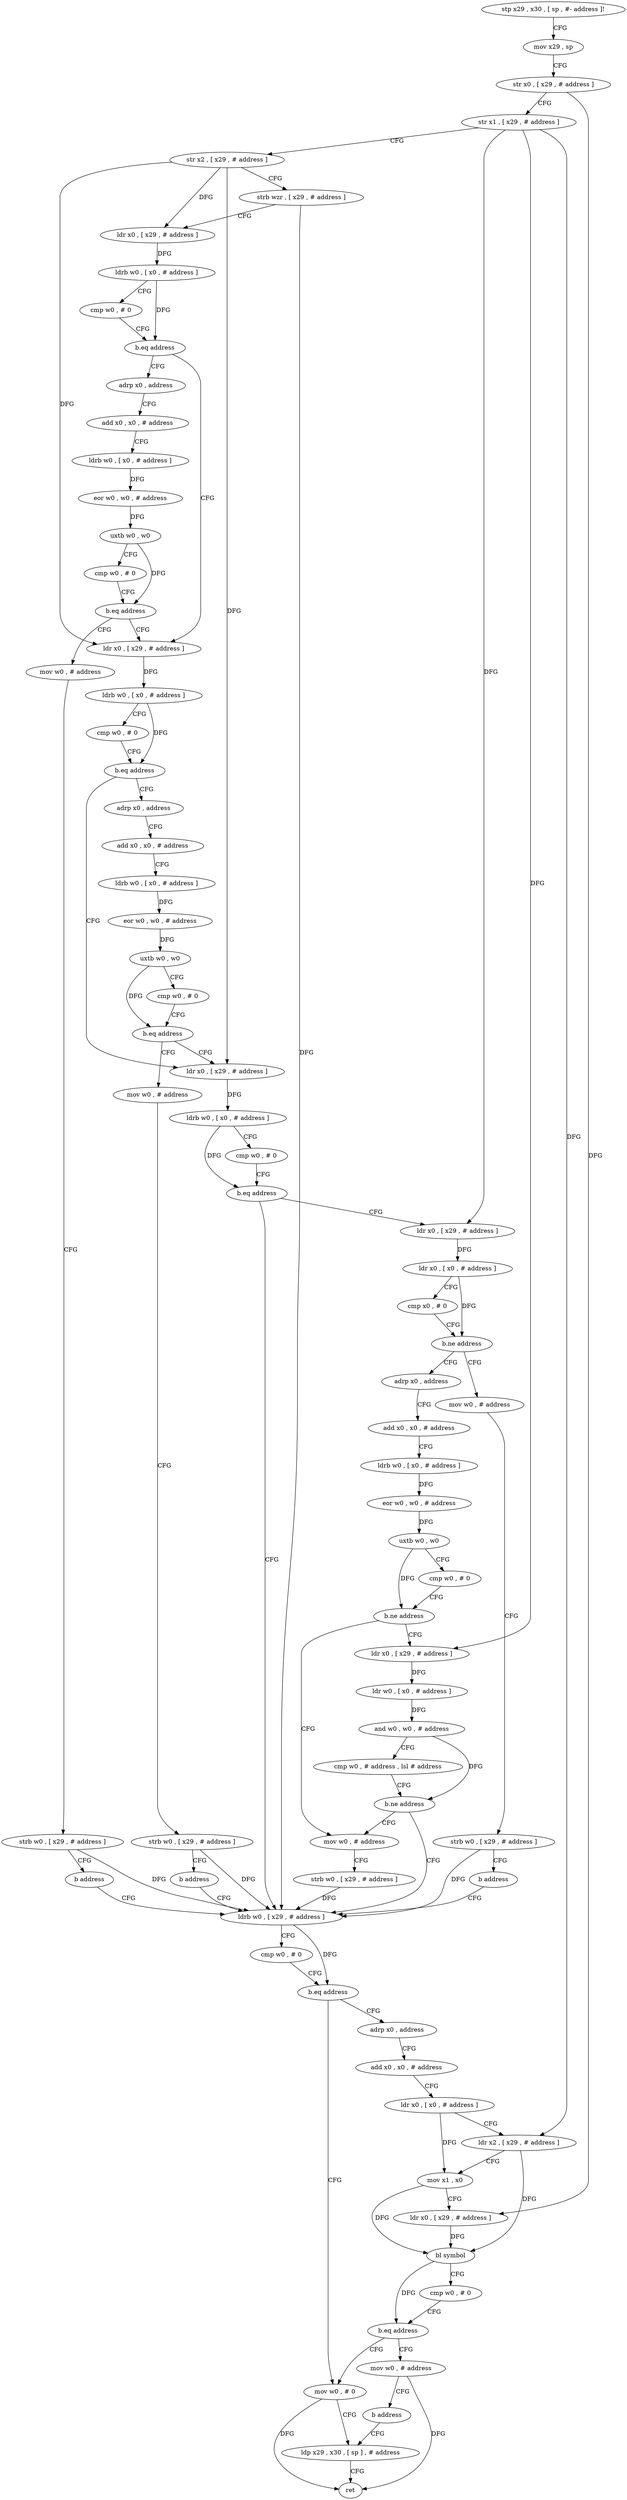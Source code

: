 digraph "func" {
"4242412" [label = "stp x29 , x30 , [ sp , #- address ]!" ]
"4242416" [label = "mov x29 , sp" ]
"4242420" [label = "str x0 , [ x29 , # address ]" ]
"4242424" [label = "str x1 , [ x29 , # address ]" ]
"4242428" [label = "str x2 , [ x29 , # address ]" ]
"4242432" [label = "strb wzr , [ x29 , # address ]" ]
"4242436" [label = "ldr x0 , [ x29 , # address ]" ]
"4242440" [label = "ldrb w0 , [ x0 , # address ]" ]
"4242444" [label = "cmp w0 , # 0" ]
"4242448" [label = "b.eq address" ]
"4242492" [label = "ldr x0 , [ x29 , # address ]" ]
"4242452" [label = "adrp x0 , address" ]
"4242496" [label = "ldrb w0 , [ x0 , # address ]" ]
"4242500" [label = "cmp w0 , # 0" ]
"4242504" [label = "b.eq address" ]
"4242548" [label = "ldr x0 , [ x29 , # address ]" ]
"4242508" [label = "adrp x0 , address" ]
"4242456" [label = "add x0 , x0 , # address" ]
"4242460" [label = "ldrb w0 , [ x0 , # address ]" ]
"4242464" [label = "eor w0 , w0 , # address" ]
"4242468" [label = "uxtb w0 , w0" ]
"4242472" [label = "cmp w0 , # 0" ]
"4242476" [label = "b.eq address" ]
"4242480" [label = "mov w0 , # address" ]
"4242552" [label = "ldrb w0 , [ x0 , # address ]" ]
"4242556" [label = "cmp w0 , # 0" ]
"4242560" [label = "b.eq address" ]
"4242648" [label = "ldrb w0 , [ x29 , # address ]" ]
"4242564" [label = "ldr x0 , [ x29 , # address ]" ]
"4242512" [label = "add x0 , x0 , # address" ]
"4242516" [label = "ldrb w0 , [ x0 , # address ]" ]
"4242520" [label = "eor w0 , w0 , # address" ]
"4242524" [label = "uxtb w0 , w0" ]
"4242528" [label = "cmp w0 , # 0" ]
"4242532" [label = "b.eq address" ]
"4242536" [label = "mov w0 , # address" ]
"4242484" [label = "strb w0 , [ x29 , # address ]" ]
"4242488" [label = "b address" ]
"4242652" [label = "cmp w0 , # 0" ]
"4242656" [label = "b.eq address" ]
"4242704" [label = "mov w0 , # 0" ]
"4242660" [label = "adrp x0 , address" ]
"4242568" [label = "ldr x0 , [ x0 , # address ]" ]
"4242572" [label = "cmp x0 , # 0" ]
"4242576" [label = "b.ne address" ]
"4242592" [label = "adrp x0 , address" ]
"4242580" [label = "mov w0 , # address" ]
"4242540" [label = "strb w0 , [ x29 , # address ]" ]
"4242544" [label = "b address" ]
"4242708" [label = "ldp x29 , x30 , [ sp ] , # address" ]
"4242664" [label = "add x0 , x0 , # address" ]
"4242668" [label = "ldr x0 , [ x0 , # address ]" ]
"4242672" [label = "ldr x2 , [ x29 , # address ]" ]
"4242676" [label = "mov x1 , x0" ]
"4242680" [label = "ldr x0 , [ x29 , # address ]" ]
"4242684" [label = "bl symbol" ]
"4242688" [label = "cmp w0 , # 0" ]
"4242692" [label = "b.eq address" ]
"4242696" [label = "mov w0 , # address" ]
"4242596" [label = "add x0 , x0 , # address" ]
"4242600" [label = "ldrb w0 , [ x0 , # address ]" ]
"4242604" [label = "eor w0 , w0 , # address" ]
"4242608" [label = "uxtb w0 , w0" ]
"4242612" [label = "cmp w0 , # 0" ]
"4242616" [label = "b.ne address" ]
"4242640" [label = "mov w0 , # address" ]
"4242620" [label = "ldr x0 , [ x29 , # address ]" ]
"4242584" [label = "strb w0 , [ x29 , # address ]" ]
"4242588" [label = "b address" ]
"4242700" [label = "b address" ]
"4242644" [label = "strb w0 , [ x29 , # address ]" ]
"4242624" [label = "ldr w0 , [ x0 , # address ]" ]
"4242628" [label = "and w0 , w0 , # address" ]
"4242632" [label = "cmp w0 , # address , lsl # address" ]
"4242636" [label = "b.ne address" ]
"4242712" [label = "ret" ]
"4242412" -> "4242416" [ label = "CFG" ]
"4242416" -> "4242420" [ label = "CFG" ]
"4242420" -> "4242424" [ label = "CFG" ]
"4242420" -> "4242680" [ label = "DFG" ]
"4242424" -> "4242428" [ label = "CFG" ]
"4242424" -> "4242564" [ label = "DFG" ]
"4242424" -> "4242672" [ label = "DFG" ]
"4242424" -> "4242620" [ label = "DFG" ]
"4242428" -> "4242432" [ label = "CFG" ]
"4242428" -> "4242436" [ label = "DFG" ]
"4242428" -> "4242492" [ label = "DFG" ]
"4242428" -> "4242548" [ label = "DFG" ]
"4242432" -> "4242436" [ label = "CFG" ]
"4242432" -> "4242648" [ label = "DFG" ]
"4242436" -> "4242440" [ label = "DFG" ]
"4242440" -> "4242444" [ label = "CFG" ]
"4242440" -> "4242448" [ label = "DFG" ]
"4242444" -> "4242448" [ label = "CFG" ]
"4242448" -> "4242492" [ label = "CFG" ]
"4242448" -> "4242452" [ label = "CFG" ]
"4242492" -> "4242496" [ label = "DFG" ]
"4242452" -> "4242456" [ label = "CFG" ]
"4242496" -> "4242500" [ label = "CFG" ]
"4242496" -> "4242504" [ label = "DFG" ]
"4242500" -> "4242504" [ label = "CFG" ]
"4242504" -> "4242548" [ label = "CFG" ]
"4242504" -> "4242508" [ label = "CFG" ]
"4242548" -> "4242552" [ label = "DFG" ]
"4242508" -> "4242512" [ label = "CFG" ]
"4242456" -> "4242460" [ label = "CFG" ]
"4242460" -> "4242464" [ label = "DFG" ]
"4242464" -> "4242468" [ label = "DFG" ]
"4242468" -> "4242472" [ label = "CFG" ]
"4242468" -> "4242476" [ label = "DFG" ]
"4242472" -> "4242476" [ label = "CFG" ]
"4242476" -> "4242492" [ label = "CFG" ]
"4242476" -> "4242480" [ label = "CFG" ]
"4242480" -> "4242484" [ label = "CFG" ]
"4242552" -> "4242556" [ label = "CFG" ]
"4242552" -> "4242560" [ label = "DFG" ]
"4242556" -> "4242560" [ label = "CFG" ]
"4242560" -> "4242648" [ label = "CFG" ]
"4242560" -> "4242564" [ label = "CFG" ]
"4242648" -> "4242652" [ label = "CFG" ]
"4242648" -> "4242656" [ label = "DFG" ]
"4242564" -> "4242568" [ label = "DFG" ]
"4242512" -> "4242516" [ label = "CFG" ]
"4242516" -> "4242520" [ label = "DFG" ]
"4242520" -> "4242524" [ label = "DFG" ]
"4242524" -> "4242528" [ label = "CFG" ]
"4242524" -> "4242532" [ label = "DFG" ]
"4242528" -> "4242532" [ label = "CFG" ]
"4242532" -> "4242548" [ label = "CFG" ]
"4242532" -> "4242536" [ label = "CFG" ]
"4242536" -> "4242540" [ label = "CFG" ]
"4242484" -> "4242488" [ label = "CFG" ]
"4242484" -> "4242648" [ label = "DFG" ]
"4242488" -> "4242648" [ label = "CFG" ]
"4242652" -> "4242656" [ label = "CFG" ]
"4242656" -> "4242704" [ label = "CFG" ]
"4242656" -> "4242660" [ label = "CFG" ]
"4242704" -> "4242708" [ label = "CFG" ]
"4242704" -> "4242712" [ label = "DFG" ]
"4242660" -> "4242664" [ label = "CFG" ]
"4242568" -> "4242572" [ label = "CFG" ]
"4242568" -> "4242576" [ label = "DFG" ]
"4242572" -> "4242576" [ label = "CFG" ]
"4242576" -> "4242592" [ label = "CFG" ]
"4242576" -> "4242580" [ label = "CFG" ]
"4242592" -> "4242596" [ label = "CFG" ]
"4242580" -> "4242584" [ label = "CFG" ]
"4242540" -> "4242544" [ label = "CFG" ]
"4242540" -> "4242648" [ label = "DFG" ]
"4242544" -> "4242648" [ label = "CFG" ]
"4242708" -> "4242712" [ label = "CFG" ]
"4242664" -> "4242668" [ label = "CFG" ]
"4242668" -> "4242672" [ label = "CFG" ]
"4242668" -> "4242676" [ label = "DFG" ]
"4242672" -> "4242676" [ label = "CFG" ]
"4242672" -> "4242684" [ label = "DFG" ]
"4242676" -> "4242680" [ label = "CFG" ]
"4242676" -> "4242684" [ label = "DFG" ]
"4242680" -> "4242684" [ label = "DFG" ]
"4242684" -> "4242688" [ label = "CFG" ]
"4242684" -> "4242692" [ label = "DFG" ]
"4242688" -> "4242692" [ label = "CFG" ]
"4242692" -> "4242704" [ label = "CFG" ]
"4242692" -> "4242696" [ label = "CFG" ]
"4242696" -> "4242700" [ label = "CFG" ]
"4242696" -> "4242712" [ label = "DFG" ]
"4242596" -> "4242600" [ label = "CFG" ]
"4242600" -> "4242604" [ label = "DFG" ]
"4242604" -> "4242608" [ label = "DFG" ]
"4242608" -> "4242612" [ label = "CFG" ]
"4242608" -> "4242616" [ label = "DFG" ]
"4242612" -> "4242616" [ label = "CFG" ]
"4242616" -> "4242640" [ label = "CFG" ]
"4242616" -> "4242620" [ label = "CFG" ]
"4242640" -> "4242644" [ label = "CFG" ]
"4242620" -> "4242624" [ label = "DFG" ]
"4242584" -> "4242588" [ label = "CFG" ]
"4242584" -> "4242648" [ label = "DFG" ]
"4242588" -> "4242648" [ label = "CFG" ]
"4242700" -> "4242708" [ label = "CFG" ]
"4242644" -> "4242648" [ label = "DFG" ]
"4242624" -> "4242628" [ label = "DFG" ]
"4242628" -> "4242632" [ label = "CFG" ]
"4242628" -> "4242636" [ label = "DFG" ]
"4242632" -> "4242636" [ label = "CFG" ]
"4242636" -> "4242648" [ label = "CFG" ]
"4242636" -> "4242640" [ label = "CFG" ]
}
